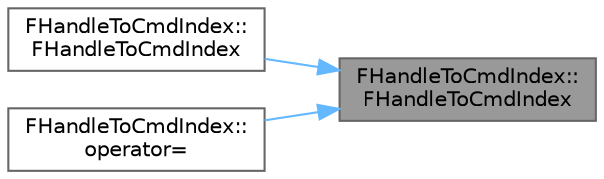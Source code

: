 digraph "FHandleToCmdIndex::FHandleToCmdIndex"
{
 // INTERACTIVE_SVG=YES
 // LATEX_PDF_SIZE
  bgcolor="transparent";
  edge [fontname=Helvetica,fontsize=10,labelfontname=Helvetica,labelfontsize=10];
  node [fontname=Helvetica,fontsize=10,shape=box,height=0.2,width=0.4];
  rankdir="RL";
  Node1 [id="Node000001",label="FHandleToCmdIndex::\lFHandleToCmdIndex",height=0.2,width=0.4,color="gray40", fillcolor="grey60", style="filled", fontcolor="black",tooltip=" "];
  Node1 -> Node2 [id="edge1_Node000001_Node000002",dir="back",color="steelblue1",style="solid",tooltip=" "];
  Node2 [id="Node000002",label="FHandleToCmdIndex::\lFHandleToCmdIndex",height=0.2,width=0.4,color="grey40", fillcolor="white", style="filled",URL="$de/d2b/classFHandleToCmdIndex.html#af494f1f27c9cf1a32a9368e453a0a53a",tooltip=" "];
  Node1 -> Node3 [id="edge2_Node000001_Node000003",dir="back",color="steelblue1",style="solid",tooltip=" "];
  Node3 [id="Node000003",label="FHandleToCmdIndex::\loperator=",height=0.2,width=0.4,color="grey40", fillcolor="white", style="filled",URL="$de/d2b/classFHandleToCmdIndex.html#a9217dcf483ab201b531cb513bcf10089",tooltip=" "];
}
